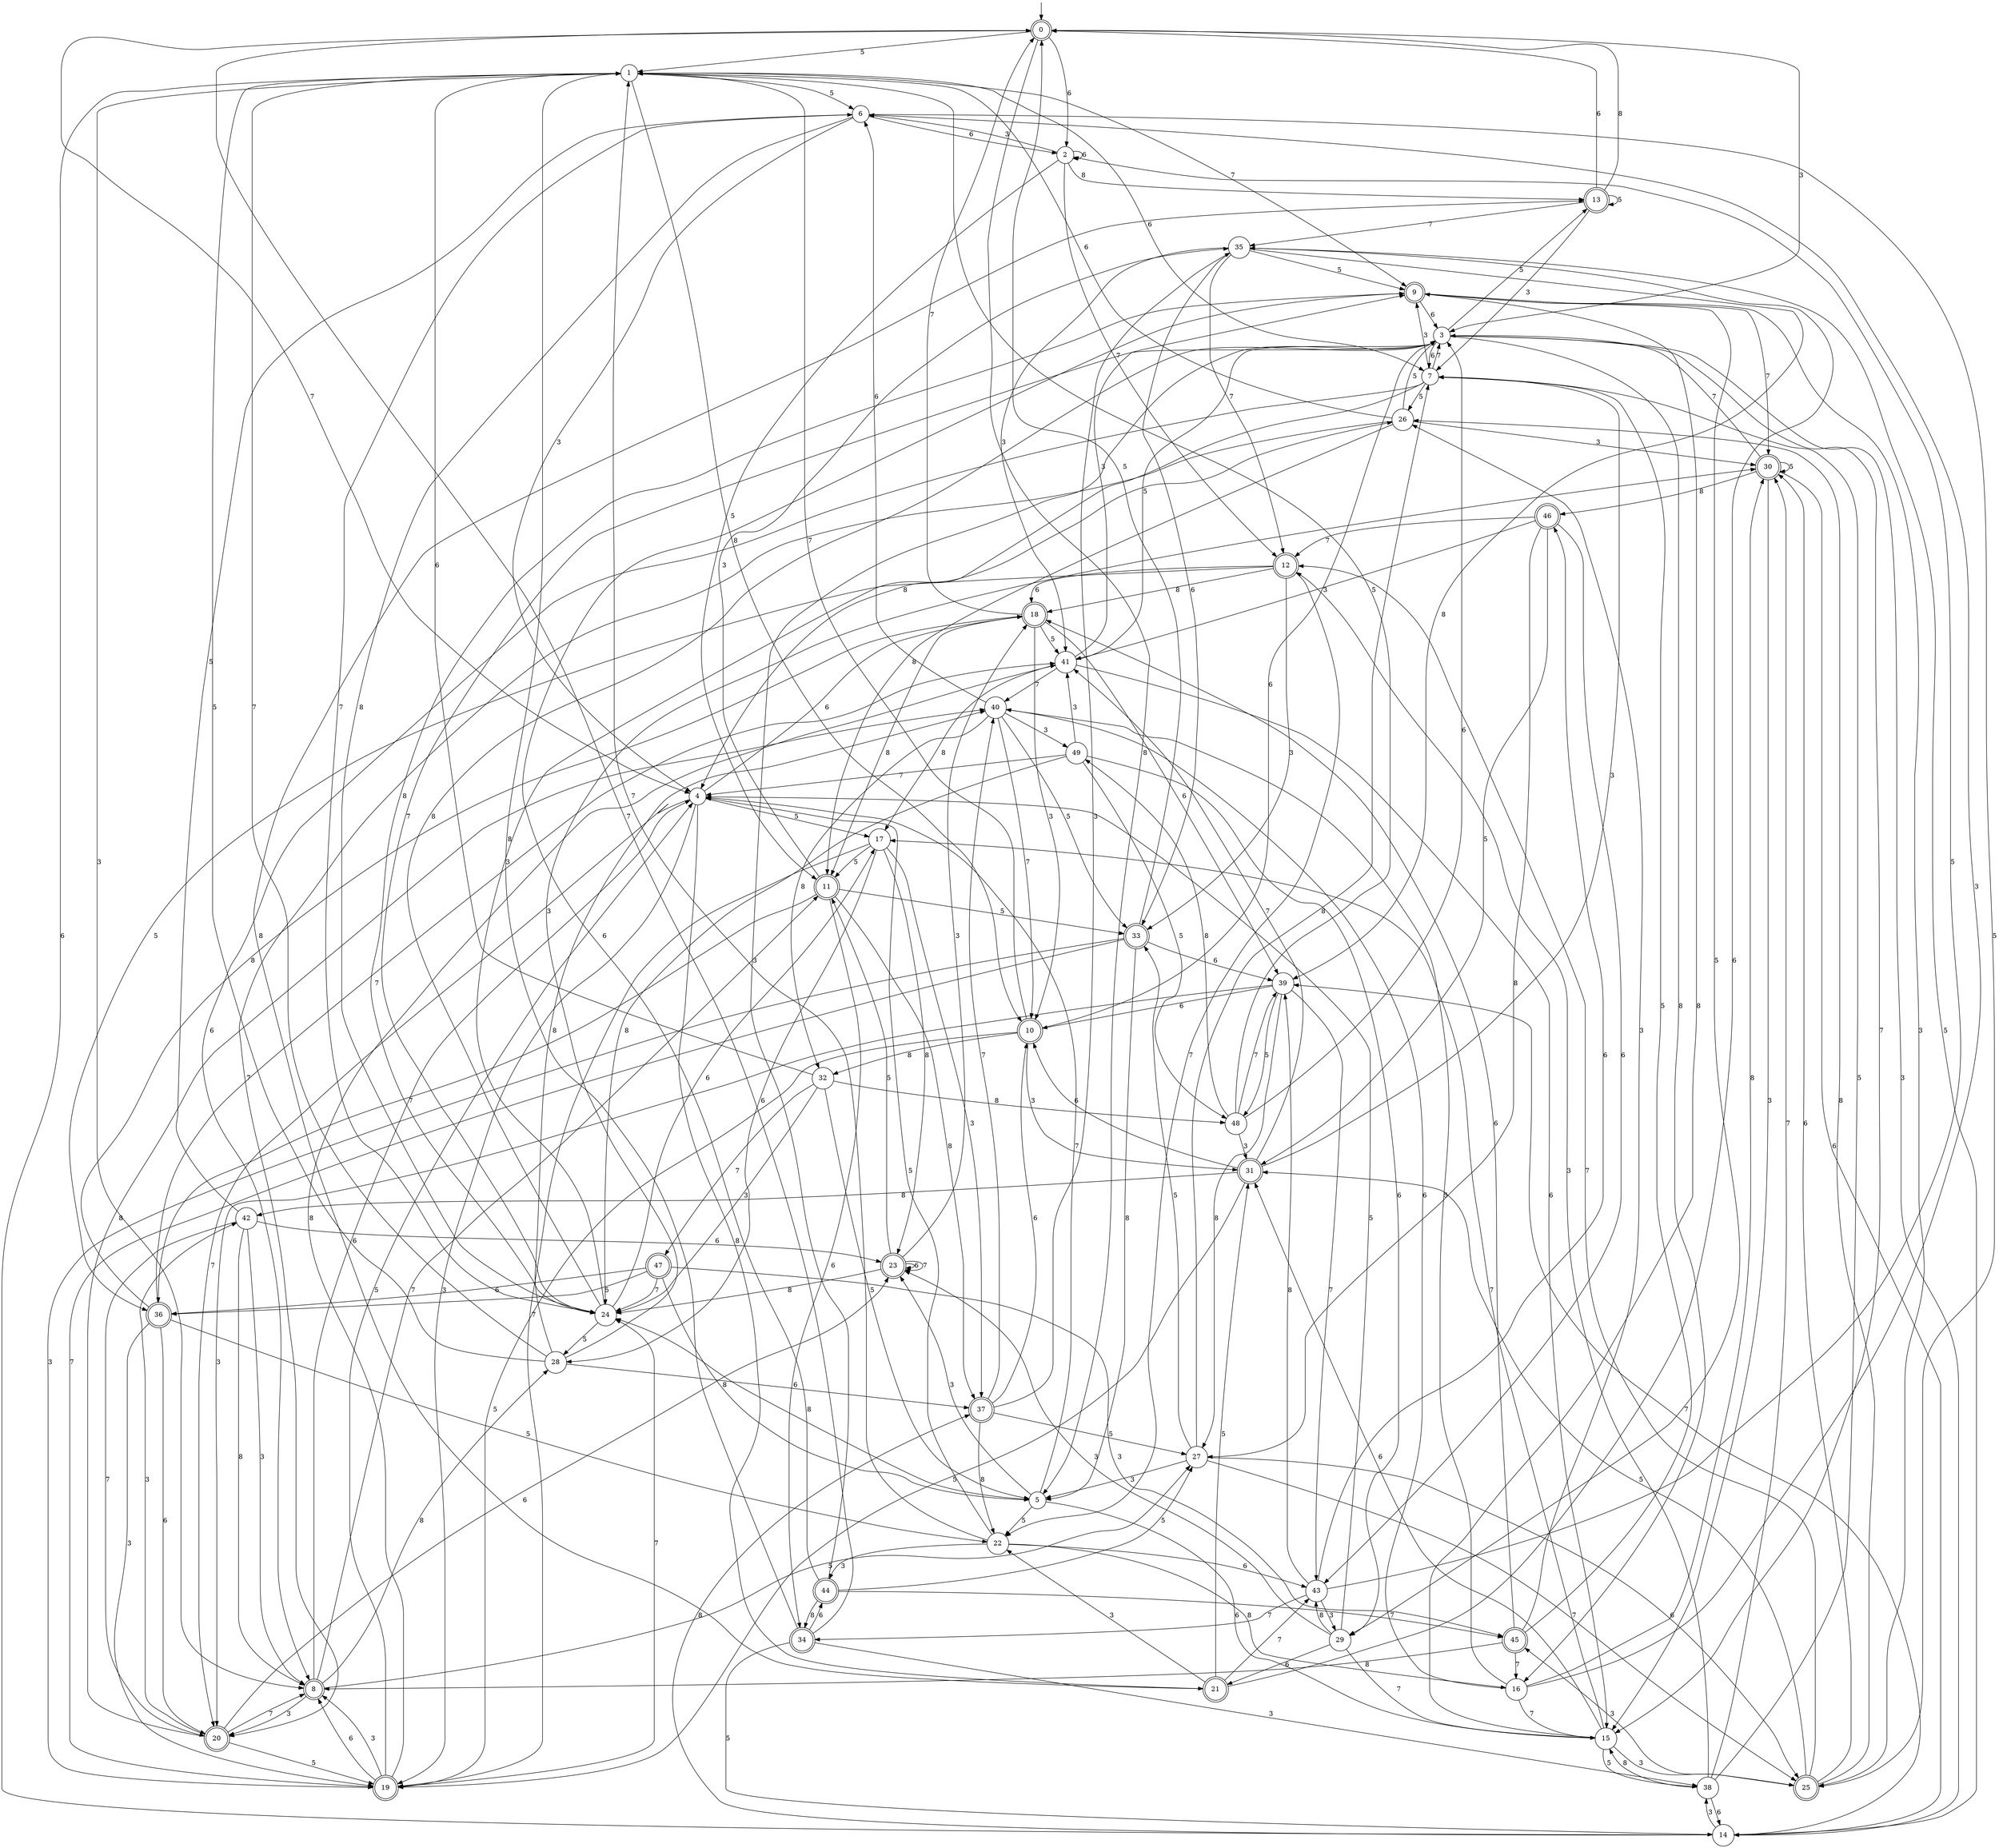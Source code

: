 digraph g {

	s0 [shape="doublecircle" label="0"];
	s1 [shape="circle" label="1"];
	s2 [shape="circle" label="2"];
	s3 [shape="circle" label="3"];
	s4 [shape="circle" label="4"];
	s5 [shape="circle" label="5"];
	s6 [shape="circle" label="6"];
	s7 [shape="circle" label="7"];
	s8 [shape="doublecircle" label="8"];
	s9 [shape="doublecircle" label="9"];
	s10 [shape="doublecircle" label="10"];
	s11 [shape="doublecircle" label="11"];
	s12 [shape="doublecircle" label="12"];
	s13 [shape="doublecircle" label="13"];
	s14 [shape="circle" label="14"];
	s15 [shape="circle" label="15"];
	s16 [shape="circle" label="16"];
	s17 [shape="circle" label="17"];
	s18 [shape="doublecircle" label="18"];
	s19 [shape="doublecircle" label="19"];
	s20 [shape="doublecircle" label="20"];
	s21 [shape="doublecircle" label="21"];
	s22 [shape="circle" label="22"];
	s23 [shape="doublecircle" label="23"];
	s24 [shape="circle" label="24"];
	s25 [shape="doublecircle" label="25"];
	s26 [shape="circle" label="26"];
	s27 [shape="circle" label="27"];
	s28 [shape="circle" label="28"];
	s29 [shape="circle" label="29"];
	s30 [shape="doublecircle" label="30"];
	s31 [shape="doublecircle" label="31"];
	s32 [shape="circle" label="32"];
	s33 [shape="doublecircle" label="33"];
	s34 [shape="doublecircle" label="34"];
	s35 [shape="circle" label="35"];
	s36 [shape="doublecircle" label="36"];
	s37 [shape="doublecircle" label="37"];
	s38 [shape="circle" label="38"];
	s39 [shape="circle" label="39"];
	s40 [shape="circle" label="40"];
	s41 [shape="circle" label="41"];
	s42 [shape="circle" label="42"];
	s43 [shape="circle" label="43"];
	s44 [shape="doublecircle" label="44"];
	s45 [shape="doublecircle" label="45"];
	s46 [shape="doublecircle" label="46"];
	s47 [shape="doublecircle" label="47"];
	s48 [shape="circle" label="48"];
	s49 [shape="circle" label="49"];
	s0 -> s1 [label="5"];
	s0 -> s2 [label="6"];
	s0 -> s3 [label="3"];
	s0 -> s4 [label="7"];
	s0 -> s5 [label="8"];
	s1 -> s6 [label="5"];
	s1 -> s7 [label="6"];
	s1 -> s8 [label="3"];
	s1 -> s9 [label="7"];
	s1 -> s10 [label="8"];
	s2 -> s11 [label="5"];
	s2 -> s2 [label="6"];
	s2 -> s6 [label="3"];
	s2 -> s12 [label="7"];
	s2 -> s13 [label="8"];
	s3 -> s13 [label="5"];
	s3 -> s7 [label="6"];
	s3 -> s14 [label="3"];
	s3 -> s15 [label="7"];
	s3 -> s16 [label="8"];
	s4 -> s17 [label="5"];
	s4 -> s18 [label="6"];
	s4 -> s19 [label="3"];
	s4 -> s20 [label="7"];
	s4 -> s21 [label="8"];
	s5 -> s22 [label="5"];
	s5 -> s15 [label="6"];
	s5 -> s23 [label="3"];
	s5 -> s4 [label="7"];
	s5 -> s24 [label="8"];
	s6 -> s25 [label="5"];
	s6 -> s2 [label="6"];
	s6 -> s4 [label="3"];
	s6 -> s24 [label="7"];
	s6 -> s24 [label="8"];
	s7 -> s26 [label="5"];
	s7 -> s8 [label="6"];
	s7 -> s9 [label="3"];
	s7 -> s3 [label="7"];
	s7 -> s4 [label="8"];
	s8 -> s27 [label="5"];
	s8 -> s4 [label="6"];
	s8 -> s20 [label="3"];
	s8 -> s11 [label="7"];
	s8 -> s28 [label="8"];
	s9 -> s29 [label="5"];
	s9 -> s3 [label="6"];
	s9 -> s25 [label="3"];
	s9 -> s30 [label="7"];
	s9 -> s24 [label="8"];
	s10 -> s19 [label="5"];
	s10 -> s3 [label="6"];
	s10 -> s31 [label="3"];
	s10 -> s1 [label="7"];
	s10 -> s32 [label="8"];
	s11 -> s33 [label="5"];
	s11 -> s34 [label="6"];
	s11 -> s35 [label="3"];
	s11 -> s36 [label="7"];
	s11 -> s37 [label="8"];
	s12 -> s36 [label="5"];
	s12 -> s18 [label="6"];
	s12 -> s33 [label="3"];
	s12 -> s22 [label="7"];
	s12 -> s18 [label="8"];
	s13 -> s13 [label="5"];
	s13 -> s0 [label="6"];
	s13 -> s7 [label="3"];
	s13 -> s35 [label="7"];
	s13 -> s0 [label="8"];
	s14 -> s35 [label="5"];
	s14 -> s1 [label="6"];
	s14 -> s38 [label="3"];
	s14 -> s39 [label="7"];
	s14 -> s37 [label="8"];
	s15 -> s38 [label="5"];
	s15 -> s31 [label="6"];
	s15 -> s25 [label="3"];
	s15 -> s17 [label="7"];
	s15 -> s9 [label="8"];
	s16 -> s40 [label="5"];
	s16 -> s40 [label="6"];
	s16 -> s6 [label="3"];
	s16 -> s15 [label="7"];
	s16 -> s30 [label="8"];
	s17 -> s11 [label="5"];
	s17 -> s28 [label="6"];
	s17 -> s37 [label="3"];
	s17 -> s19 [label="7"];
	s17 -> s23 [label="8"];
	s18 -> s41 [label="5"];
	s18 -> s39 [label="6"];
	s18 -> s10 [label="3"];
	s18 -> s0 [label="7"];
	s18 -> s11 [label="8"];
	s19 -> s4 [label="5"];
	s19 -> s8 [label="6"];
	s19 -> s8 [label="3"];
	s19 -> s24 [label="7"];
	s19 -> s41 [label="8"];
	s20 -> s19 [label="5"];
	s20 -> s23 [label="6"];
	s20 -> s42 [label="3"];
	s20 -> s8 [label="7"];
	s20 -> s40 [label="8"];
	s21 -> s31 [label="5"];
	s21 -> s35 [label="6"];
	s21 -> s22 [label="3"];
	s21 -> s43 [label="7"];
	s21 -> s13 [label="8"];
	s22 -> s4 [label="5"];
	s22 -> s43 [label="6"];
	s22 -> s44 [label="3"];
	s22 -> s1 [label="7"];
	s22 -> s16 [label="8"];
	s23 -> s11 [label="5"];
	s23 -> s23 [label="6"];
	s23 -> s18 [label="3"];
	s23 -> s23 [label="7"];
	s23 -> s24 [label="8"];
	s24 -> s28 [label="5"];
	s24 -> s17 [label="6"];
	s24 -> s26 [label="3"];
	s24 -> s3 [label="7"];
	s24 -> s3 [label="8"];
	s25 -> s31 [label="5"];
	s25 -> s30 [label="6"];
	s25 -> s45 [label="3"];
	s25 -> s12 [label="7"];
	s25 -> s26 [label="8"];
	s26 -> s3 [label="5"];
	s26 -> s1 [label="6"];
	s26 -> s30 [label="3"];
	s26 -> s20 [label="7"];
	s26 -> s11 [label="8"];
	s27 -> s33 [label="5"];
	s27 -> s25 [label="6"];
	s27 -> s5 [label="3"];
	s27 -> s25 [label="7"];
	s27 -> s7 [label="8"];
	s28 -> s1 [label="5"];
	s28 -> s37 [label="6"];
	s28 -> s30 [label="3"];
	s28 -> s1 [label="7"];
	s28 -> s40 [label="8"];
	s29 -> s4 [label="5"];
	s29 -> s21 [label="6"];
	s29 -> s23 [label="3"];
	s29 -> s15 [label="7"];
	s29 -> s43 [label="8"];
	s30 -> s30 [label="5"];
	s30 -> s14 [label="6"];
	s30 -> s15 [label="3"];
	s30 -> s3 [label="7"];
	s30 -> s46 [label="8"];
	s31 -> s19 [label="5"];
	s31 -> s10 [label="6"];
	s31 -> s7 [label="3"];
	s31 -> s41 [label="7"];
	s31 -> s42 [label="8"];
	s32 -> s5 [label="5"];
	s32 -> s1 [label="6"];
	s32 -> s24 [label="3"];
	s32 -> s47 [label="7"];
	s32 -> s48 [label="8"];
	s33 -> s0 [label="5"];
	s33 -> s39 [label="6"];
	s33 -> s19 [label="3"];
	s33 -> s19 [label="7"];
	s33 -> s5 [label="8"];
	s34 -> s14 [label="5"];
	s34 -> s44 [label="6"];
	s34 -> s38 [label="3"];
	s34 -> s0 [label="7"];
	s34 -> s1 [label="8"];
	s35 -> s9 [label="5"];
	s35 -> s33 [label="6"];
	s35 -> s41 [label="3"];
	s35 -> s12 [label="7"];
	s35 -> s39 [label="8"];
	s36 -> s22 [label="5"];
	s36 -> s20 [label="6"];
	s36 -> s19 [label="3"];
	s36 -> s41 [label="7"];
	s36 -> s18 [label="8"];
	s37 -> s27 [label="5"];
	s37 -> s10 [label="6"];
	s37 -> s35 [label="3"];
	s37 -> s40 [label="7"];
	s37 -> s22 [label="8"];
	s38 -> s7 [label="5"];
	s38 -> s14 [label="6"];
	s38 -> s12 [label="3"];
	s38 -> s30 [label="7"];
	s38 -> s15 [label="8"];
	s39 -> s48 [label="5"];
	s39 -> s10 [label="6"];
	s39 -> s20 [label="3"];
	s39 -> s43 [label="7"];
	s39 -> s27 [label="8"];
	s40 -> s33 [label="5"];
	s40 -> s6 [label="6"];
	s40 -> s49 [label="3"];
	s40 -> s10 [label="7"];
	s40 -> s32 [label="8"];
	s41 -> s3 [label="5"];
	s41 -> s15 [label="6"];
	s41 -> s9 [label="3"];
	s41 -> s40 [label="7"];
	s41 -> s17 [label="8"];
	s42 -> s6 [label="5"];
	s42 -> s23 [label="6"];
	s42 -> s8 [label="3"];
	s42 -> s20 [label="7"];
	s42 -> s8 [label="8"];
	s43 -> s2 [label="5"];
	s43 -> s46 [label="6"];
	s43 -> s29 [label="3"];
	s43 -> s34 [label="7"];
	s43 -> s39 [label="8"];
	s44 -> s27 [label="5"];
	s44 -> s9 [label="6"];
	s44 -> s3 [label="3"];
	s44 -> s45 [label="7"];
	s44 -> s34 [label="8"];
	s45 -> s7 [label="5"];
	s45 -> s18 [label="6"];
	s45 -> s26 [label="3"];
	s45 -> s16 [label="7"];
	s45 -> s8 [label="8"];
	s46 -> s31 [label="5"];
	s46 -> s43 [label="6"];
	s46 -> s41 [label="3"];
	s46 -> s12 [label="7"];
	s46 -> s27 [label="8"];
	s47 -> s36 [label="5"];
	s47 -> s36 [label="6"];
	s47 -> s45 [label="3"];
	s47 -> s24 [label="7"];
	s47 -> s5 [label="8"];
	s48 -> s1 [label="5"];
	s48 -> s3 [label="6"];
	s48 -> s31 [label="3"];
	s48 -> s39 [label="7"];
	s48 -> s49 [label="8"];
	s49 -> s48 [label="5"];
	s49 -> s29 [label="6"];
	s49 -> s41 [label="3"];
	s49 -> s4 [label="7"];
	s49 -> s24 [label="8"];

__start0 [label="" shape="none" width="0" height="0"];
__start0 -> s0;

}
